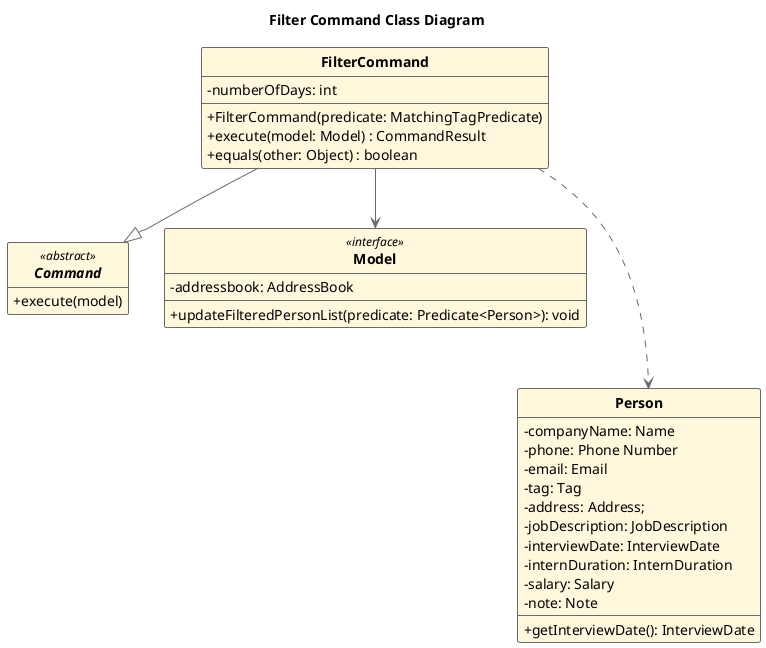 @startuml

hide empty attributes
hide empty methods
hide circle

skinparam shadowing false
skinparam classFontStyle Bold
skinparam ActivityBackgroundColor Silver
skinparam ActivityBorderColor DimGray

skinparam classAttributeIconSize 0

skinparam class {
    BackgroundColor Cornsilk
    ArrowColor DimGray
    BorderThickness 1
    BorderColor DimGray
}

title "Filter Command Class Diagram"

class "FilterCommand" as Object\FilterCommand {
     - numberOfDays: int
     + FilterCommand(predicate: MatchingTagPredicate)
     + execute(model: Model) : CommandResult
     + equals(other: Object) : boolean
}

Interface "Command" as Object\Command <<abstract>> {
    + execute(model)
}

class "Model" as Object\Model <<interface>> {
    - addressbook: AddressBook
    + updateFilteredPersonList(predicate: Predicate<Person>): void
}

class "Person" as Object\Person {
    - companyName: Name
    - phone: Phone Number
    - email: Email
    - tag: Tag
    - address: Address;
    - jobDescription: JobDescription
    - interviewDate: InterviewDate
    - internDuration: InternDuration
    - salary: Salary
    - note: Note
    + getInterviewDate(): InterviewDate
}

Object\FilterCommand --> Object\Model
Object\FilterCommand ...> Object\Person
Object\FilterCommand --|> Object\Command

@enduml
